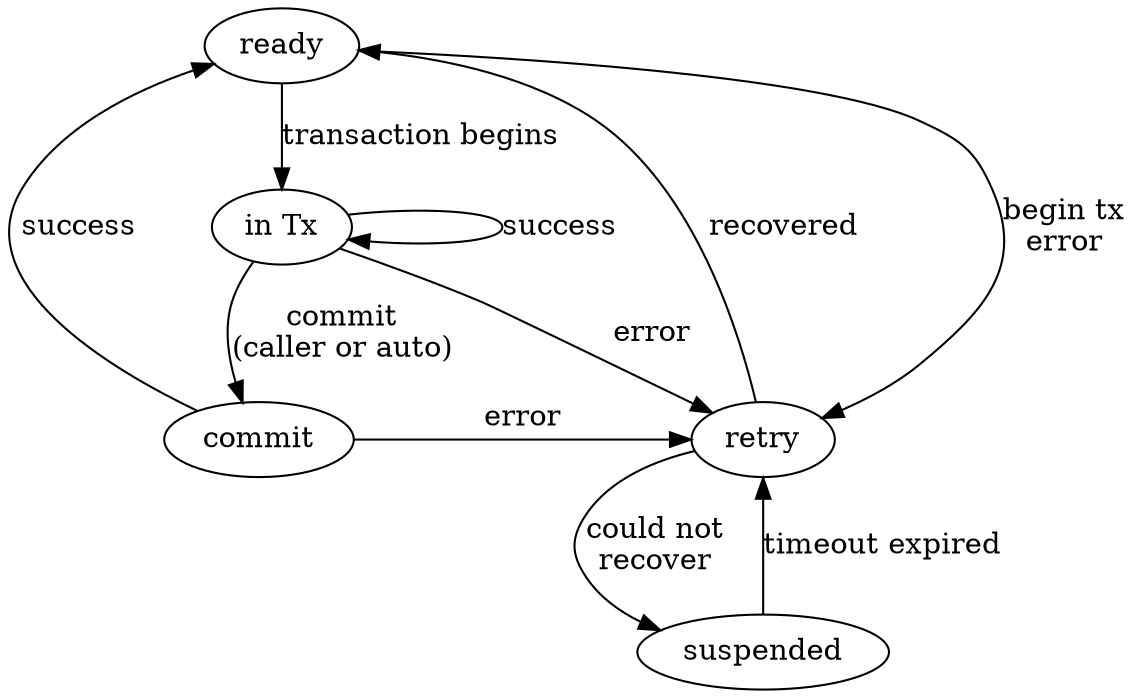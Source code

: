 // This file is part of rsyslog.
// 
// rsyslog message state diagram
//
// see http://www.graphviz.org for how to obtain the graphviz processor
// which is used to build the actual graph.
//
// generate the graph with
// $ dot file.dot -Tpng >file.png

digraph msgState {
	compound=true; nodesep=1.0
	//label="\n\nrsyslog action transaction states\nhttp://www.rsyslog.com";
	//fontsize=20;

	rdy	[label="ready" group="main"];
	itx	[label="in Tx" group="main"];
	comm	[label="commit"]
	rtry	[label="retry"]
	susp	[label="suspended"]

	rdy  -> itx	[label="transaction begins"]
	rdy  -> rtry	[label="begin tx\nerror"]
	itx  -> itx	[label="success"]
	itx  -> comm	[label="commit\n(caller or auto)"]
	itx  -> rtry	[label="error"]
	comm -> rdy	[label="success"]
	comm -> rtry	[label="error"]
	rtry -> rdy	[label="recovered"]
	rtry -> susp	[label="could not\nrecover"]
	susp -> rtry	[label="timeout expired"]

	{rank=same; comm rtry}
}
